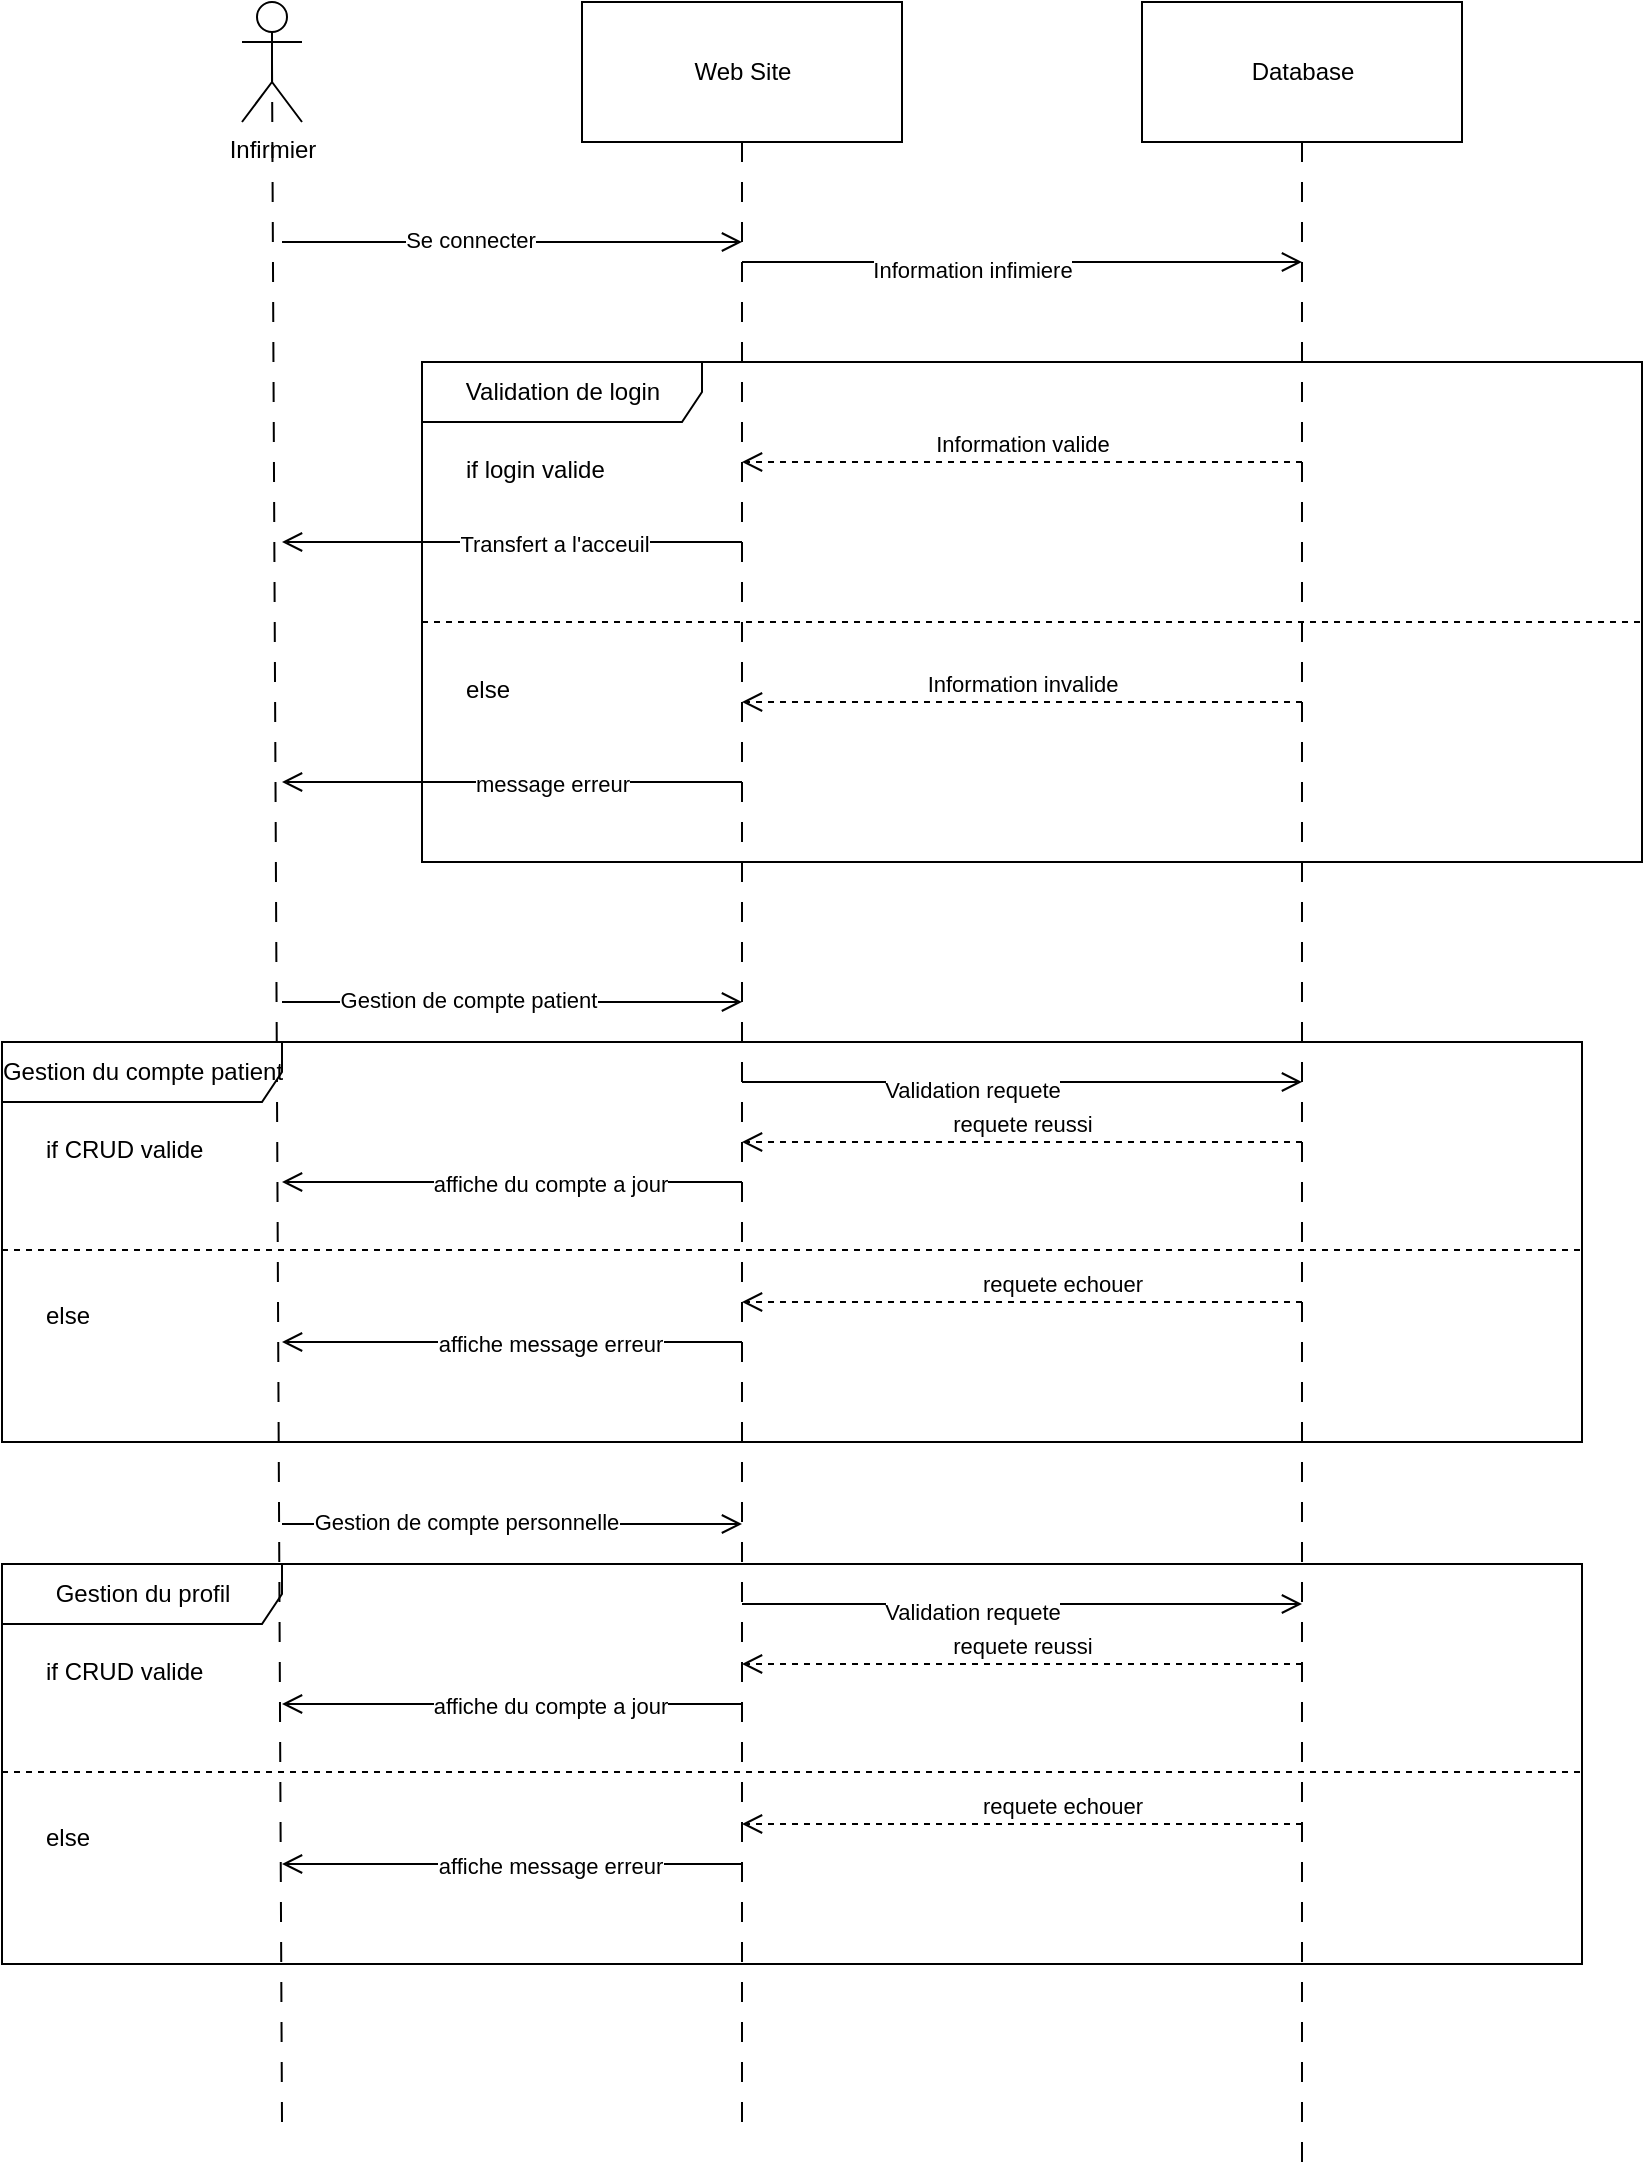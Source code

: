 <mxfile version="15.8.7" type="device"><diagram id="fwd8M2s1NlIsHdQnqqOC" name="Page-1"><mxGraphModel dx="1422" dy="865" grid="1" gridSize="10" guides="1" tooltips="1" connect="1" arrows="1" fold="1" page="1" pageScale="1" pageWidth="3300" pageHeight="4681" math="0" shadow="0"><root><mxCell id="0"/><mxCell id="1" parent="0"/><mxCell id="oa8hQklX-0XHlVbNp4vl-93" value="Gestion du profil" style="shape=umlFrame;tabWidth=110;tabHeight=30;tabPosition=left;html=1;boundedLbl=1;labelInHeader=1;width=140;height=30;" parent="1" vertex="1"><mxGeometry x="150" y="861" width="790" height="200" as="geometry"/></mxCell><mxCell id="oa8hQklX-0XHlVbNp4vl-94" value="if CRUD valide" style="text" parent="oa8hQklX-0XHlVbNp4vl-93" vertex="1"><mxGeometry width="100" height="20" relative="1" as="geometry"><mxPoint x="20" y="40" as="offset"/></mxGeometry></mxCell><mxCell id="oa8hQklX-0XHlVbNp4vl-95" value="else " style="line;strokeWidth=1;dashed=1;labelPosition=center;verticalLabelPosition=bottom;align=left;verticalAlign=top;spacingLeft=20;spacingTop=15;" parent="oa8hQklX-0XHlVbNp4vl-93" vertex="1"><mxGeometry y="100" width="790.0" height="8" as="geometry"/></mxCell><mxCell id="oa8hQklX-0XHlVbNp4vl-110" value="" style="endArrow=open;startArrow=none;endFill=0;startFill=0;endSize=8;html=1;verticalAlign=bottom;labelBackgroundColor=none;strokeWidth=1;rounded=0;" parent="oa8hQklX-0XHlVbNp4vl-93" edge="1"><mxGeometry width="160" relative="1" as="geometry"><mxPoint x="370.0" y="20" as="sourcePoint"/><mxPoint x="650" y="20" as="targetPoint"/></mxGeometry></mxCell><mxCell id="oa8hQklX-0XHlVbNp4vl-111" value="Validation requete" style="edgeLabel;html=1;align=center;verticalAlign=middle;resizable=0;points=[];" parent="oa8hQklX-0XHlVbNp4vl-110" vertex="1" connectable="0"><mxGeometry x="-0.179" y="-4" relative="1" as="geometry"><mxPoint as="offset"/></mxGeometry></mxCell><mxCell id="oa8hQklX-0XHlVbNp4vl-115" value="" style="endArrow=open;startArrow=none;endFill=0;startFill=0;endSize=8;html=1;verticalAlign=bottom;labelBackgroundColor=none;strokeWidth=1;rounded=0;" parent="oa8hQklX-0XHlVbNp4vl-93" edge="1"><mxGeometry width="160" relative="1" as="geometry"><mxPoint x="370.0" y="70" as="sourcePoint"/><mxPoint x="140.0" y="70" as="targetPoint"/></mxGeometry></mxCell><mxCell id="oa8hQklX-0XHlVbNp4vl-116" value="affiche du compte a jour" style="edgeLabel;html=1;align=center;verticalAlign=middle;resizable=0;points=[];" parent="oa8hQklX-0XHlVbNp4vl-115" vertex="1" connectable="0"><mxGeometry x="-0.183" y="1" relative="1" as="geometry"><mxPoint x="-2" as="offset"/></mxGeometry></mxCell><mxCell id="oa8hQklX-0XHlVbNp4vl-117" value="requete echouer" style="endArrow=open;startArrow=none;endFill=0;startFill=0;endSize=8;html=1;verticalAlign=bottom;dashed=1;labelBackgroundColor=none;rounded=0;" parent="oa8hQklX-0XHlVbNp4vl-93" edge="1"><mxGeometry x="-0.143" width="160" relative="1" as="geometry"><mxPoint x="650" y="130" as="sourcePoint"/><mxPoint x="370.0" y="130" as="targetPoint"/><mxPoint as="offset"/></mxGeometry></mxCell><mxCell id="oa8hQklX-0XHlVbNp4vl-118" value="" style="endArrow=open;startArrow=none;endFill=0;startFill=0;endSize=8;html=1;verticalAlign=bottom;labelBackgroundColor=none;strokeWidth=1;rounded=0;" parent="oa8hQklX-0XHlVbNp4vl-93" edge="1"><mxGeometry width="160" relative="1" as="geometry"><mxPoint x="370.0" y="150" as="sourcePoint"/><mxPoint x="140.0" y="150" as="targetPoint"/></mxGeometry></mxCell><mxCell id="oa8hQklX-0XHlVbNp4vl-119" value="affiche message erreur" style="edgeLabel;html=1;align=center;verticalAlign=middle;resizable=0;points=[];" parent="oa8hQklX-0XHlVbNp4vl-118" vertex="1" connectable="0"><mxGeometry x="-0.183" y="1" relative="1" as="geometry"><mxPoint x="-2" as="offset"/></mxGeometry></mxCell><mxCell id="oa8hQklX-0XHlVbNp4vl-13" value="Validation de login" style="shape=umlFrame;tabWidth=110;tabHeight=30;tabPosition=left;html=1;boundedLbl=1;labelInHeader=1;width=140;height=30;" parent="1" vertex="1"><mxGeometry x="360" y="260" width="610" height="250" as="geometry"/></mxCell><mxCell id="oa8hQklX-0XHlVbNp4vl-14" value="if login valide" style="text" parent="oa8hQklX-0XHlVbNp4vl-13" vertex="1"><mxGeometry width="100" height="20" relative="1" as="geometry"><mxPoint x="20" y="40" as="offset"/></mxGeometry></mxCell><mxCell id="oa8hQklX-0XHlVbNp4vl-15" value="else " style="line;strokeWidth=1;dashed=1;labelPosition=center;verticalLabelPosition=bottom;align=left;verticalAlign=top;spacingLeft=20;spacingTop=15;" parent="oa8hQklX-0XHlVbNp4vl-13" vertex="1"><mxGeometry y="125" width="610.0" height="10" as="geometry"/></mxCell><mxCell id="oa8hQklX-0XHlVbNp4vl-26" value="" style="endArrow=open;startArrow=none;endFill=0;startFill=0;endSize=8;html=1;verticalAlign=bottom;labelBackgroundColor=none;strokeWidth=1;rounded=0;" parent="oa8hQklX-0XHlVbNp4vl-13" edge="1"><mxGeometry width="160" relative="1" as="geometry"><mxPoint x="160" y="90" as="sourcePoint"/><mxPoint x="-70" y="90" as="targetPoint"/></mxGeometry></mxCell><mxCell id="oa8hQklX-0XHlVbNp4vl-27" value="Transfert a l'acceuil" style="edgeLabel;html=1;align=center;verticalAlign=middle;resizable=0;points=[];" parent="oa8hQklX-0XHlVbNp4vl-26" vertex="1" connectable="0"><mxGeometry x="-0.183" y="1" relative="1" as="geometry"><mxPoint as="offset"/></mxGeometry></mxCell><mxCell id="oa8hQklX-0XHlVbNp4vl-1" value="Infirmier" style="shape=umlActor;verticalLabelPosition=bottom;verticalAlign=top;html=1;" parent="1" vertex="1"><mxGeometry x="270" y="80" width="30" height="60" as="geometry"/></mxCell><mxCell id="oa8hQklX-0XHlVbNp4vl-2" value="Database" style="text;html=1;align=center;verticalAlign=middle;dashed=0;fillColor=#ffffff;strokeColor=#000000;" parent="1" vertex="1"><mxGeometry x="720" y="80" width="160" height="70" as="geometry"/></mxCell><mxCell id="oa8hQklX-0XHlVbNp4vl-3" value="Web Site" style="text;html=1;align=center;verticalAlign=middle;dashed=0;fillColor=#ffffff;strokeColor=#000000;" parent="1" vertex="1"><mxGeometry x="440" y="80" width="160" height="70" as="geometry"/></mxCell><mxCell id="oa8hQklX-0XHlVbNp4vl-4" value="" style="endArrow=none;startArrow=none;endFill=0;startFill=0;endSize=8;html=1;verticalAlign=bottom;dashed=1;labelBackgroundColor=none;dashPattern=10 10;rounded=0;exitX=0.5;exitY=0.5;exitDx=0;exitDy=0;exitPerimeter=0;" parent="1" source="oa8hQklX-0XHlVbNp4vl-1" edge="1"><mxGeometry width="160" relative="1" as="geometry"><mxPoint x="640" y="470" as="sourcePoint"/><mxPoint x="290" y="1140" as="targetPoint"/></mxGeometry></mxCell><mxCell id="oa8hQklX-0XHlVbNp4vl-6" value="" style="endArrow=none;startArrow=none;endFill=0;startFill=0;endSize=8;html=1;verticalAlign=bottom;dashed=1;labelBackgroundColor=none;dashPattern=10 10;rounded=0;exitX=0.5;exitY=1;exitDx=0;exitDy=0;" parent="1" source="oa8hQklX-0XHlVbNp4vl-3" edge="1"><mxGeometry width="160" relative="1" as="geometry"><mxPoint x="295" y="120" as="sourcePoint"/><mxPoint x="520" y="1140" as="targetPoint"/></mxGeometry></mxCell><mxCell id="oa8hQklX-0XHlVbNp4vl-7" value="" style="endArrow=none;startArrow=none;endFill=0;startFill=0;endSize=8;html=1;verticalAlign=bottom;dashed=1;labelBackgroundColor=none;dashPattern=10 10;rounded=0;exitX=0.5;exitY=1;exitDx=0;exitDy=0;" parent="1" source="oa8hQklX-0XHlVbNp4vl-2" edge="1"><mxGeometry width="160" relative="1" as="geometry"><mxPoint x="305" y="130" as="sourcePoint"/><mxPoint x="800" y="1160" as="targetPoint"/></mxGeometry></mxCell><mxCell id="oa8hQklX-0XHlVbNp4vl-8" value="" style="endArrow=open;startArrow=none;endFill=0;startFill=0;endSize=8;html=1;verticalAlign=bottom;labelBackgroundColor=none;strokeWidth=1;rounded=0;" parent="1" edge="1"><mxGeometry width="160" relative="1" as="geometry"><mxPoint x="290" y="200" as="sourcePoint"/><mxPoint x="520" y="200" as="targetPoint"/></mxGeometry></mxCell><mxCell id="oa8hQklX-0XHlVbNp4vl-9" value="Se connecter" style="edgeLabel;html=1;align=center;verticalAlign=middle;resizable=0;points=[];" parent="oa8hQklX-0XHlVbNp4vl-8" vertex="1" connectable="0"><mxGeometry x="-0.183" y="1" relative="1" as="geometry"><mxPoint as="offset"/></mxGeometry></mxCell><mxCell id="oa8hQklX-0XHlVbNp4vl-10" value="" style="endArrow=open;startArrow=none;endFill=0;startFill=0;endSize=8;html=1;verticalAlign=bottom;labelBackgroundColor=none;strokeWidth=1;rounded=0;" parent="1" edge="1"><mxGeometry width="160" relative="1" as="geometry"><mxPoint x="520" y="210" as="sourcePoint"/><mxPoint x="800" y="210" as="targetPoint"/></mxGeometry></mxCell><mxCell id="oa8hQklX-0XHlVbNp4vl-12" value="Information infimiere" style="edgeLabel;html=1;align=center;verticalAlign=middle;resizable=0;points=[];" parent="oa8hQklX-0XHlVbNp4vl-10" vertex="1" connectable="0"><mxGeometry x="-0.179" y="-4" relative="1" as="geometry"><mxPoint as="offset"/></mxGeometry></mxCell><mxCell id="oa8hQklX-0XHlVbNp4vl-17" value="Information valide" style="endArrow=open;startArrow=none;endFill=0;startFill=0;endSize=8;html=1;verticalAlign=bottom;dashed=1;labelBackgroundColor=none;rounded=0;" parent="1" edge="1"><mxGeometry width="160" relative="1" as="geometry"><mxPoint x="800" y="310" as="sourcePoint"/><mxPoint x="520" y="310" as="targetPoint"/></mxGeometry></mxCell><mxCell id="oa8hQklX-0XHlVbNp4vl-28" value="Information invalide" style="endArrow=open;startArrow=none;endFill=0;startFill=0;endSize=8;html=1;verticalAlign=bottom;dashed=1;labelBackgroundColor=none;rounded=0;" parent="1" edge="1"><mxGeometry width="160" relative="1" as="geometry"><mxPoint x="800" y="430" as="sourcePoint"/><mxPoint x="520" y="430" as="targetPoint"/></mxGeometry></mxCell><mxCell id="oa8hQklX-0XHlVbNp4vl-29" value="" style="endArrow=open;startArrow=none;endFill=0;startFill=0;endSize=8;html=1;verticalAlign=bottom;labelBackgroundColor=none;strokeWidth=1;rounded=0;" parent="1" edge="1"><mxGeometry width="160" relative="1" as="geometry"><mxPoint x="520" y="470" as="sourcePoint"/><mxPoint x="290" y="470" as="targetPoint"/></mxGeometry></mxCell><mxCell id="oa8hQklX-0XHlVbNp4vl-30" value="message erreur" style="edgeLabel;html=1;align=center;verticalAlign=middle;resizable=0;points=[];" parent="oa8hQklX-0XHlVbNp4vl-29" vertex="1" connectable="0"><mxGeometry x="-0.183" y="1" relative="1" as="geometry"><mxPoint x="-1" as="offset"/></mxGeometry></mxCell><mxCell id="oa8hQklX-0XHlVbNp4vl-107" value="" style="endArrow=open;startArrow=none;endFill=0;startFill=0;endSize=8;html=1;verticalAlign=bottom;labelBackgroundColor=none;strokeWidth=1;rounded=0;" parent="1" edge="1"><mxGeometry width="160" relative="1" as="geometry"><mxPoint x="290" y="841" as="sourcePoint"/><mxPoint x="520" y="841" as="targetPoint"/></mxGeometry></mxCell><mxCell id="oa8hQklX-0XHlVbNp4vl-108" value="Gestion de compte personnelle" style="edgeLabel;html=1;align=center;verticalAlign=middle;resizable=0;points=[];" parent="oa8hQklX-0XHlVbNp4vl-107" vertex="1" connectable="0"><mxGeometry x="-0.183" y="1" relative="1" as="geometry"><mxPoint x="-2" as="offset"/></mxGeometry></mxCell><mxCell id="oa8hQklX-0XHlVbNp4vl-114" value="requete reussi" style="endArrow=open;startArrow=none;endFill=0;startFill=0;endSize=8;html=1;verticalAlign=bottom;dashed=1;labelBackgroundColor=none;rounded=0;" parent="1" edge="1"><mxGeometry width="160" relative="1" as="geometry"><mxPoint x="800" y="911" as="sourcePoint"/><mxPoint x="520" y="911" as="targetPoint"/><mxPoint as="offset"/></mxGeometry></mxCell><mxCell id="oa8hQklX-0XHlVbNp4vl-122" value="Gestion du compte patient" style="shape=umlFrame;tabWidth=110;tabHeight=30;tabPosition=left;html=1;boundedLbl=1;labelInHeader=1;width=140;height=30;" parent="1" vertex="1"><mxGeometry x="150" y="600" width="790" height="200" as="geometry"/></mxCell><mxCell id="oa8hQklX-0XHlVbNp4vl-123" value="if CRUD valide" style="text" parent="oa8hQklX-0XHlVbNp4vl-122" vertex="1"><mxGeometry width="100" height="20" relative="1" as="geometry"><mxPoint x="20" y="40" as="offset"/></mxGeometry></mxCell><mxCell id="oa8hQklX-0XHlVbNp4vl-124" value="else " style="line;strokeWidth=1;dashed=1;labelPosition=center;verticalLabelPosition=bottom;align=left;verticalAlign=top;spacingLeft=20;spacingTop=15;" parent="oa8hQklX-0XHlVbNp4vl-122" vertex="1"><mxGeometry y="100" width="790.0" height="8" as="geometry"/></mxCell><mxCell id="oa8hQklX-0XHlVbNp4vl-125" value="" style="endArrow=open;startArrow=none;endFill=0;startFill=0;endSize=8;html=1;verticalAlign=bottom;labelBackgroundColor=none;strokeWidth=1;rounded=0;" parent="oa8hQklX-0XHlVbNp4vl-122" edge="1"><mxGeometry width="160" relative="1" as="geometry"><mxPoint x="370.0" y="20" as="sourcePoint"/><mxPoint x="650" y="20" as="targetPoint"/></mxGeometry></mxCell><mxCell id="oa8hQklX-0XHlVbNp4vl-126" value="Validation requete" style="edgeLabel;html=1;align=center;verticalAlign=middle;resizable=0;points=[];" parent="oa8hQklX-0XHlVbNp4vl-125" vertex="1" connectable="0"><mxGeometry x="-0.179" y="-4" relative="1" as="geometry"><mxPoint as="offset"/></mxGeometry></mxCell><mxCell id="oa8hQklX-0XHlVbNp4vl-127" value="" style="endArrow=open;startArrow=none;endFill=0;startFill=0;endSize=8;html=1;verticalAlign=bottom;labelBackgroundColor=none;strokeWidth=1;rounded=0;" parent="oa8hQklX-0XHlVbNp4vl-122" edge="1"><mxGeometry width="160" relative="1" as="geometry"><mxPoint x="370.0" y="70" as="sourcePoint"/><mxPoint x="140.0" y="70" as="targetPoint"/></mxGeometry></mxCell><mxCell id="oa8hQklX-0XHlVbNp4vl-128" value="affiche du compte a jour" style="edgeLabel;html=1;align=center;verticalAlign=middle;resizable=0;points=[];" parent="oa8hQklX-0XHlVbNp4vl-127" vertex="1" connectable="0"><mxGeometry x="-0.183" y="1" relative="1" as="geometry"><mxPoint x="-2" as="offset"/></mxGeometry></mxCell><mxCell id="oa8hQklX-0XHlVbNp4vl-129" value="requete echouer" style="endArrow=open;startArrow=none;endFill=0;startFill=0;endSize=8;html=1;verticalAlign=bottom;dashed=1;labelBackgroundColor=none;rounded=0;" parent="oa8hQklX-0XHlVbNp4vl-122" edge="1"><mxGeometry x="-0.143" width="160" relative="1" as="geometry"><mxPoint x="650" y="130" as="sourcePoint"/><mxPoint x="370.0" y="130" as="targetPoint"/><mxPoint as="offset"/></mxGeometry></mxCell><mxCell id="oa8hQklX-0XHlVbNp4vl-130" value="" style="endArrow=open;startArrow=none;endFill=0;startFill=0;endSize=8;html=1;verticalAlign=bottom;labelBackgroundColor=none;strokeWidth=1;rounded=0;" parent="oa8hQklX-0XHlVbNp4vl-122" edge="1"><mxGeometry width="160" relative="1" as="geometry"><mxPoint x="370.0" y="150" as="sourcePoint"/><mxPoint x="140.0" y="150" as="targetPoint"/></mxGeometry></mxCell><mxCell id="oa8hQklX-0XHlVbNp4vl-131" value="affiche message erreur" style="edgeLabel;html=1;align=center;verticalAlign=middle;resizable=0;points=[];" parent="oa8hQklX-0XHlVbNp4vl-130" vertex="1" connectable="0"><mxGeometry x="-0.183" y="1" relative="1" as="geometry"><mxPoint x="-2" as="offset"/></mxGeometry></mxCell><mxCell id="oa8hQklX-0XHlVbNp4vl-132" value="" style="endArrow=open;startArrow=none;endFill=0;startFill=0;endSize=8;html=1;verticalAlign=bottom;labelBackgroundColor=none;strokeWidth=1;rounded=0;" parent="1" edge="1"><mxGeometry width="160" relative="1" as="geometry"><mxPoint x="290" y="580" as="sourcePoint"/><mxPoint x="520" y="580" as="targetPoint"/></mxGeometry></mxCell><mxCell id="oa8hQklX-0XHlVbNp4vl-133" value="Gestion de compte patient" style="edgeLabel;html=1;align=center;verticalAlign=middle;resizable=0;points=[];" parent="oa8hQklX-0XHlVbNp4vl-132" vertex="1" connectable="0"><mxGeometry x="-0.183" y="1" relative="1" as="geometry"><mxPoint x="-1" as="offset"/></mxGeometry></mxCell><mxCell id="oa8hQklX-0XHlVbNp4vl-134" value="requete reussi" style="endArrow=open;startArrow=none;endFill=0;startFill=0;endSize=8;html=1;verticalAlign=bottom;dashed=1;labelBackgroundColor=none;rounded=0;" parent="1" edge="1"><mxGeometry width="160" relative="1" as="geometry"><mxPoint x="800" y="650" as="sourcePoint"/><mxPoint x="520" y="650" as="targetPoint"/><mxPoint as="offset"/></mxGeometry></mxCell></root></mxGraphModel></diagram></mxfile>
